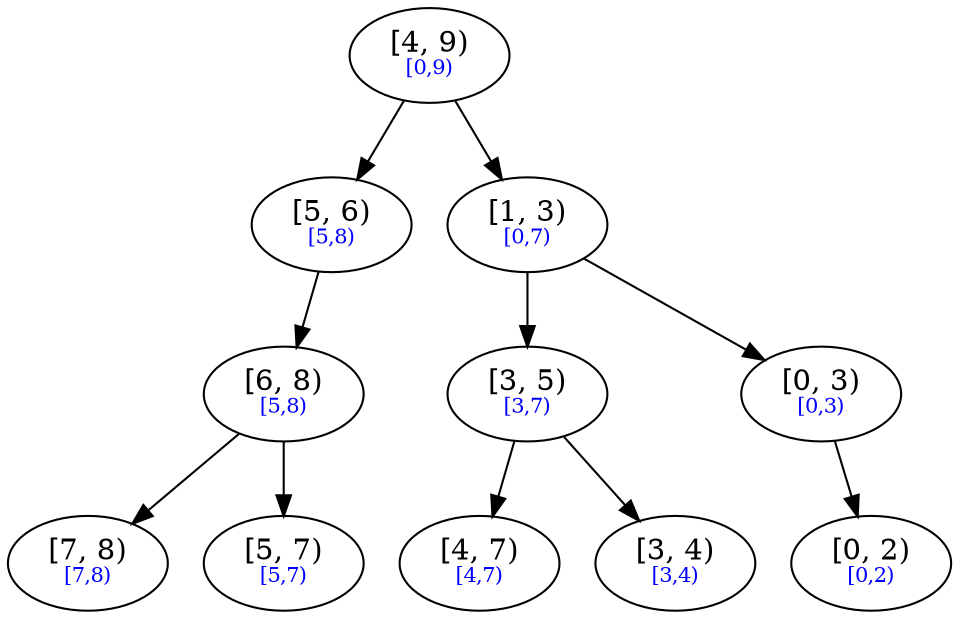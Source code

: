 digraph {
  ni49 [label="i49" pos="4.0,3.0!" label=<[4, 9)<br/><font point-size="10" color="blue">[0,9)</font>>]
  ni56 [label="i56" pos="8.0,2.0!" label=<[5, 6)<br/><font point-size="10" color="blue">[5,8)</font>>]
  ni68 [label="i68" pos="10.0,1.0!" label=<[6, 8)<br/><font point-size="10" color="blue">[5,8)</font>>]
  ni78 [label="i78" pos="11.0,0.0!" label=<[7, 8)<br/><font point-size="10" color="blue">[7,8)</font>>]
  ni57 [label="i57" pos="9.0,0.0!" label=<[5, 7)<br/><font point-size="10" color="blue">[5,7)</font>>]
  ni13 [label="i13" pos="0.0,2.0!" label=<[1, 3)<br/><font point-size="10" color="blue">[0,7)</font>>]
  ni35 [label="i35" pos="2.0,1.0!" label=<[3, 5)<br/><font point-size="10" color="blue">[3,7)</font>>]
  ni47 [label="i47" pos="3.0,0.0!" label=<[4, 7)<br/><font point-size="10" color="blue">[4,7)</font>>]
  ni34 [label="i34" pos="1.0,0.0!" label=<[3, 4)<br/><font point-size="10" color="blue">[3,4)</font>>]
  ni03 [label="i03" pos="-2.0,1.0!" label=<[0, 3)<br/><font point-size="10" color="blue">[0,3)</font>>]
  ni02 [label="i02" pos="-3.0,0.0!" label=<[0, 2)<br/><font point-size="10" color="blue">[0,2)</font>>]
  ni49 -> ni56 
  ni56 -> ni68 
  ni68 -> ni78 
  ni68 -> ni57 
  ni49 -> ni13 
  ni13 -> ni35 
  ni35 -> ni47 
  ni35 -> ni34 
  ni13 -> ni03 
  ni03 -> ni02 
}